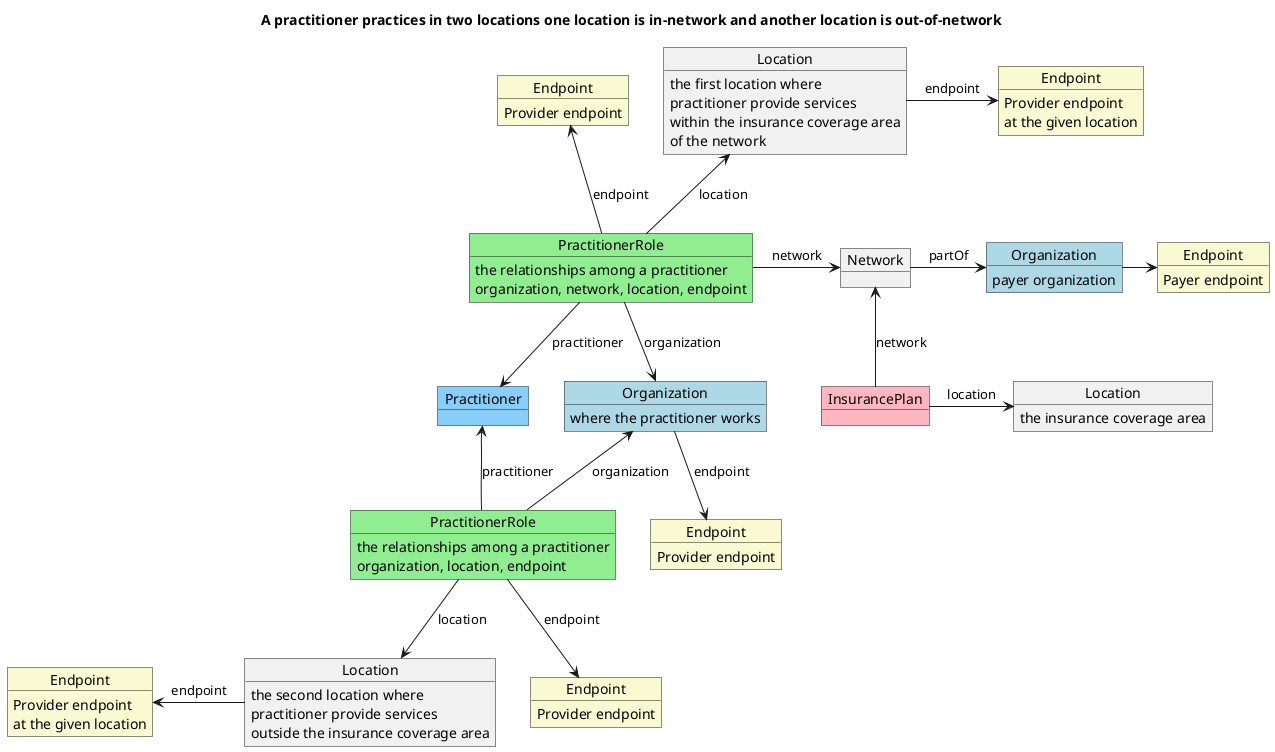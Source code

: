 @startuml

title A practitioner practices in two locations one location is in-network and another location is out-of-network

object "Practitioner" as p #LightSkyBlue

object "PractitionerRole" as pr1 #LightGreen
pr1 : the relationships among a practitioner
pr1 : organization, network, location, endpoint

object "Organization" as o #LightBlue
o : where the practitioner works

object "Organization" as o2 #LightBlue
o2 : payer organization

object "PractitionerRole" as pr2 #LightGreen
pr2 : the relationships among a practitioner
pr2 : organization, location, endpoint

object "Location" as l
l : the first location where
l : practitioner provide services
l : within the insurance coverage area
l : of the network

Object "Location" as l2
l2 : the second location where
l2 : practitioner provide services
l2 : outside the insurance coverage area

object "Location" as l3
l3 : the insurance coverage area

object "Network" as n

object "Endpoint" as e1 #LightGoldenRodYellow
e1 : Provider endpoint

object "Endpoint" as e2 #LightGoldenRodYellow
e2 : Provider endpoint

object "Endpoint" as e3 #LightGoldenRodYellow
e3 : Payer endpoint
object "Endpoint" as e4 #LightGoldenRodYellow
e4 : Provider endpoint \nat the given location

object "Endpoint" as e5 #LightGoldenRodYellow
e5 : Provider endpoint

object "Endpoint" as e6 #LightGoldenRodYellow
e6 : Provider endpoint \nat the given location

object "InsurancePlan" as i #LightPink

pr1 -down-> p : practitioner
pr1 -down-> o : organization
o -down-> e2 : endpoint
pr1 -up-> l : location
l -right-> e4 : endpoint
pr1 -right-> n : network
o2 -right-> e3
pr1 -up-> e1 : endpoint
i -up-> n : network
n -> o2 : partOf
i -right-> l3 : location

pr2 -up-> p : practitioner
pr2 -up-> o : organization
pr2 -down-> l2 : location
pr2 -down-> e5 : endpoint
l2 -left-> e6 : endpoint

@enduml